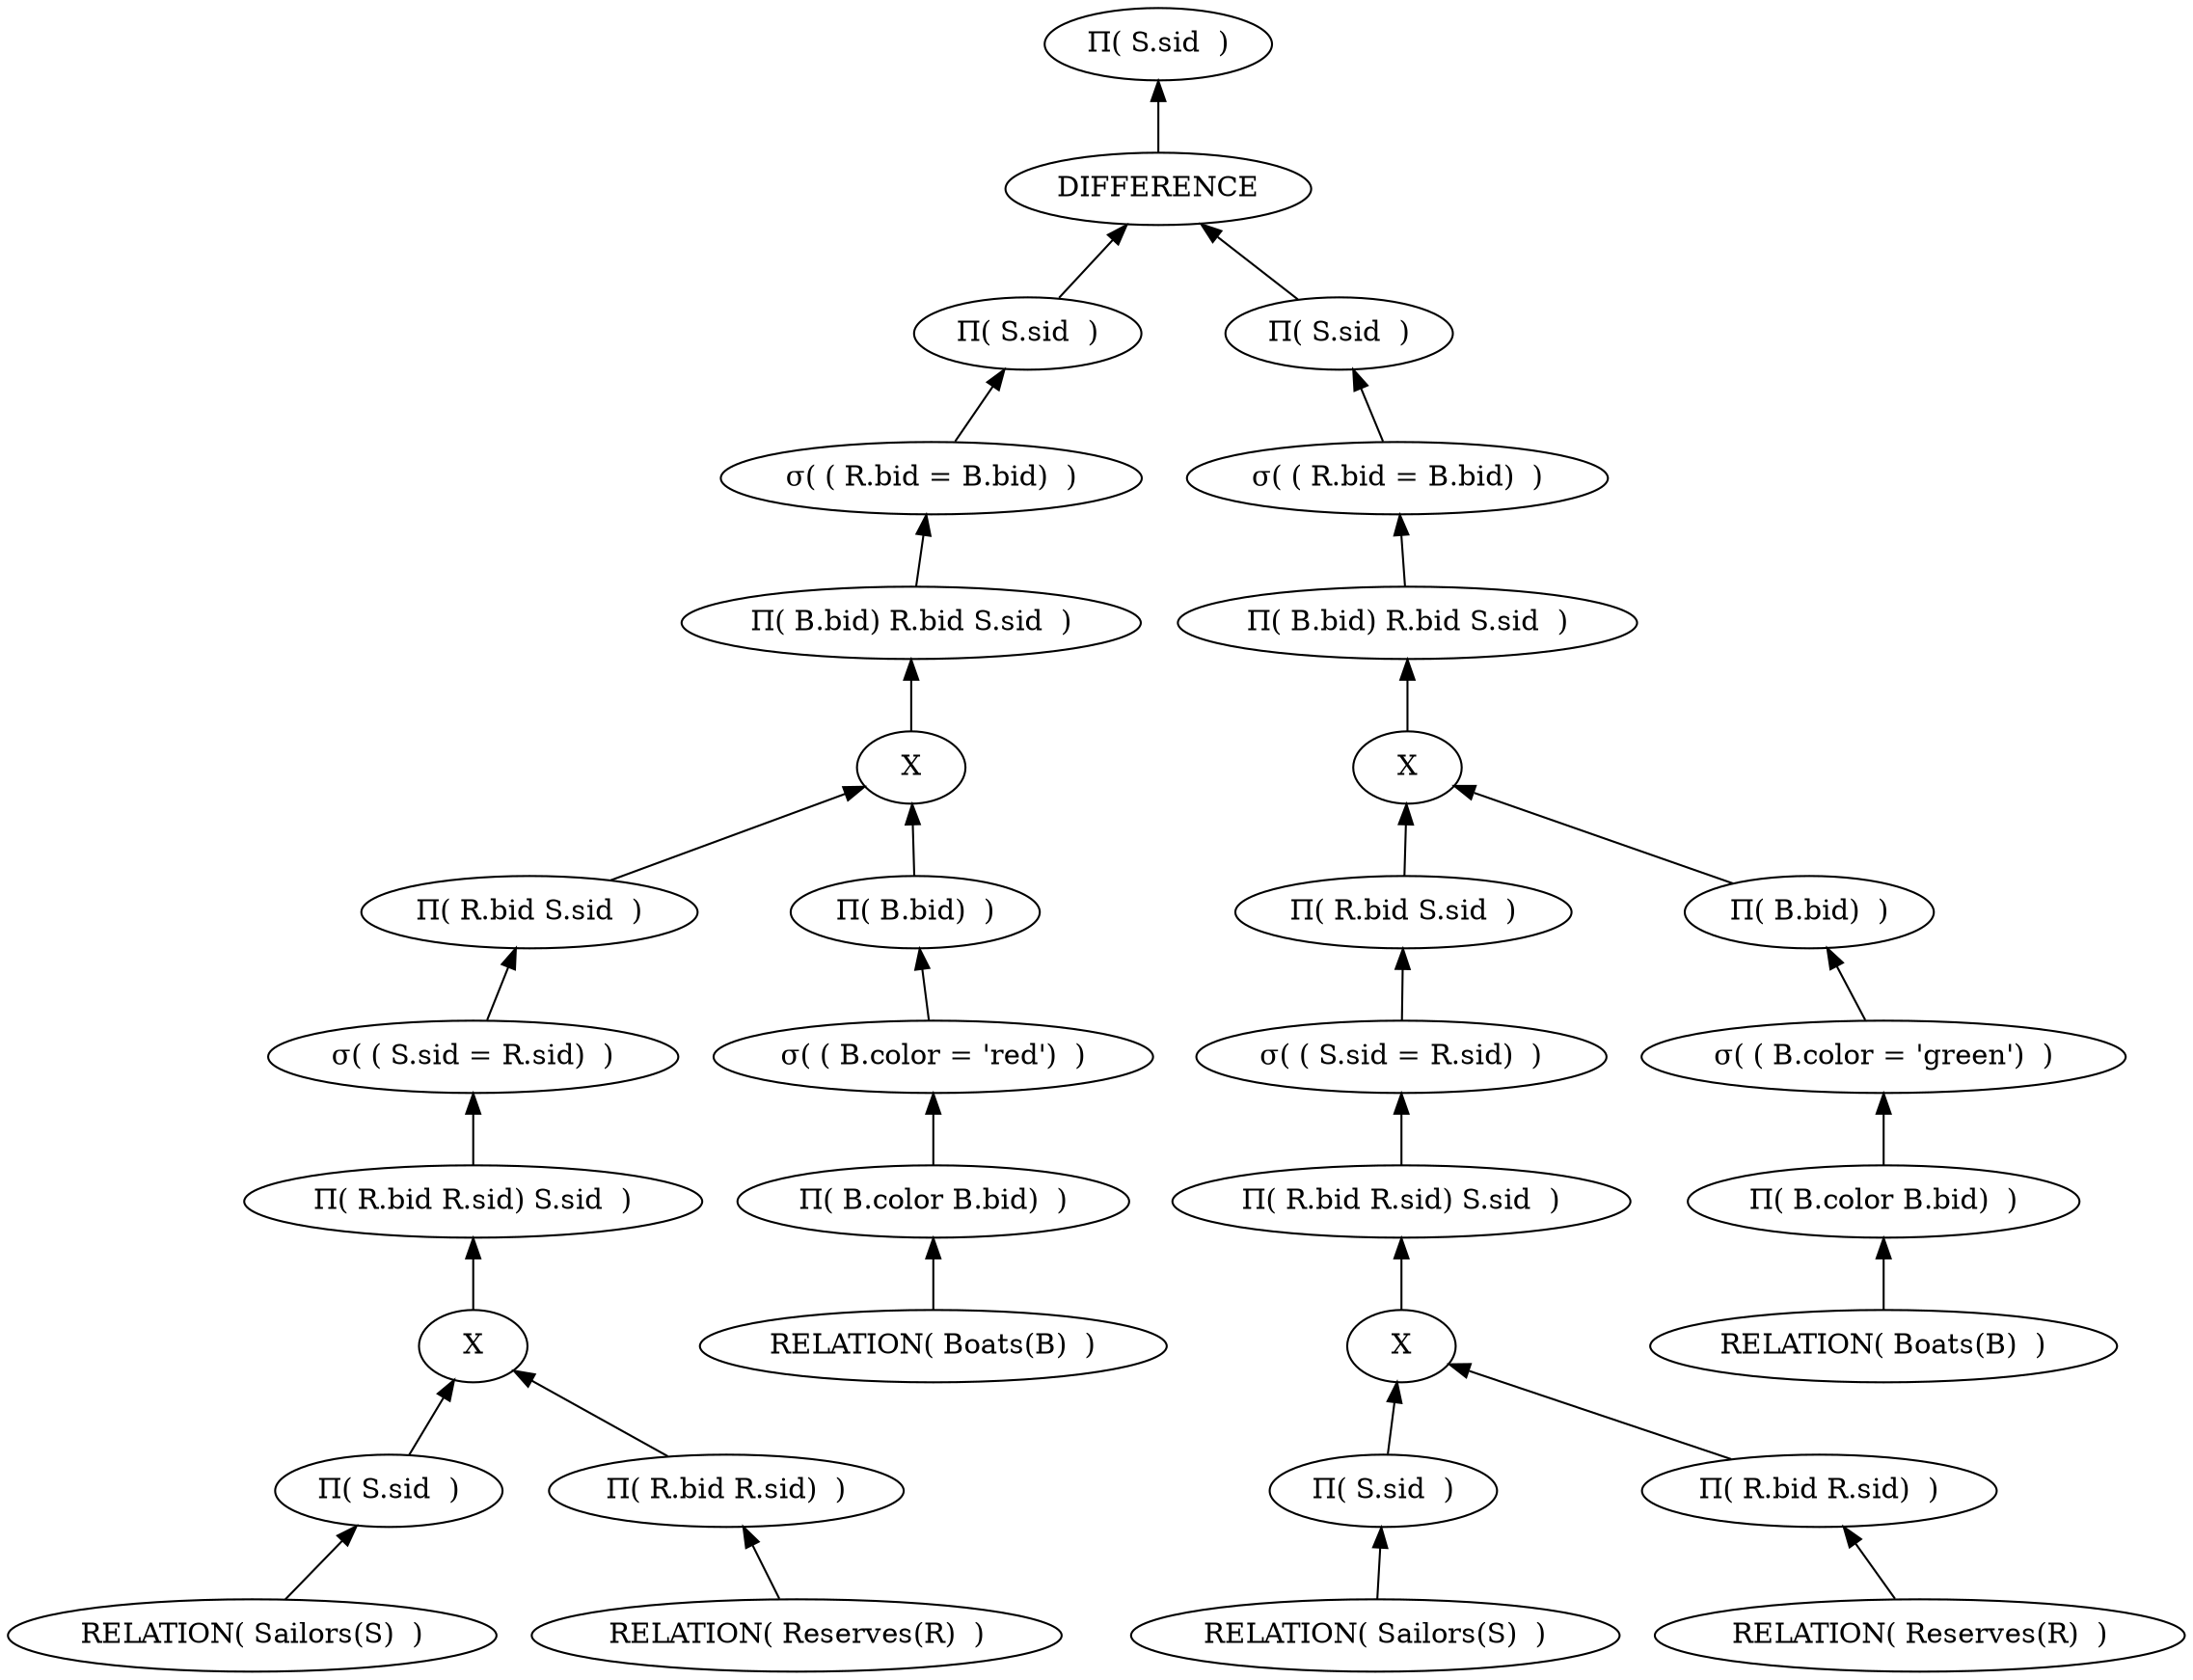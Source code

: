 digraph G {
edge [dir=back]
node1[ label = "&#928;( S.sid  )"]
node2[ label = "DIFFERENCE" ]
node1->node2
node3[ label = "&#928;( S.sid  )"]
node2->node3
node4[ label = "&#963;( ( R.bid = B.bid)  )" ]
node3->node4
node5[ label = "&#928;( B.bid) R.bid S.sid  )"]
node4->node5
node6[ label = "X"]
node5->node6
node7[ label = "&#928;( R.bid S.sid  )"]
node6->node7
node8[ label = "&#963;( ( S.sid = R.sid)  )" ]
node7->node8
node9[ label = "&#928;( R.bid R.sid) S.sid  )"]
node8->node9
node10[ label = "X"]
node9->node10
node11[ label = "&#928;( S.sid  )"]
node10->node11
node12[ label = "RELATION( Sailors(S)  )" ]
node11->node12
node13[ label = "&#928;( R.bid R.sid)  )"]
node10->node13
node14[ label = "RELATION( Reserves(R)  )" ]
node13->node14
node15[ label = "&#928;( B.bid)  )"]
node6->node15
node16[ label = "&#963;( ( B.color = 'red')  )" ]
node15->node16
node17[ label = "&#928;( B.color B.bid)  )"]
node16->node17
node18[ label = "RELATION( Boats(B)  )" ]
node17->node18
node19[ label = "&#928;( S.sid  )"]
node2->node19
node20[ label = "&#963;( ( R.bid = B.bid)  )" ]
node19->node20
node21[ label = "&#928;( B.bid) R.bid S.sid  )"]
node20->node21
node22[ label = "X"]
node21->node22
node23[ label = "&#928;( R.bid S.sid  )"]
node22->node23
node24[ label = "&#963;( ( S.sid = R.sid)  )" ]
node23->node24
node25[ label = "&#928;( R.bid R.sid) S.sid  )"]
node24->node25
node26[ label = "X"]
node25->node26
node27[ label = "&#928;( S.sid  )"]
node26->node27
node28[ label = "RELATION( Sailors(S)  )" ]
node27->node28
node29[ label = "&#928;( R.bid R.sid)  )"]
node26->node29
node30[ label = "RELATION( Reserves(R)  )" ]
node29->node30
node31[ label = "&#928;( B.bid)  )"]
node22->node31
node32[ label = "&#963;( ( B.color = 'green')  )" ]
node31->node32
node33[ label = "&#928;( B.color B.bid)  )"]
node32->node33
node34[ label = "RELATION( Boats(B)  )" ]
node33->node34
}
